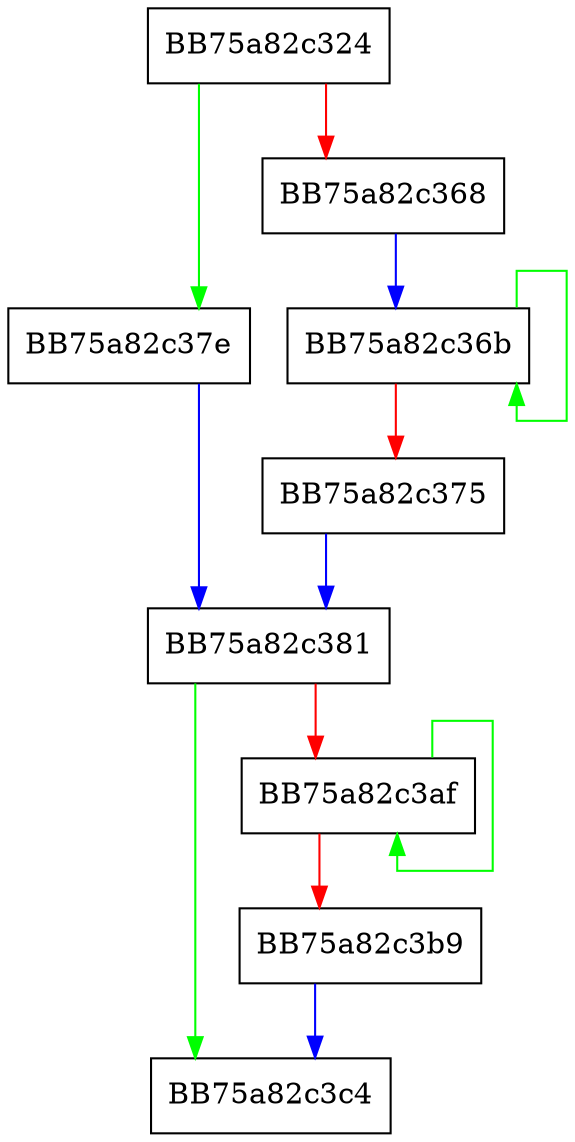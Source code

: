 digraph McTemplateU0qzxz_MPEventWriteTransfer {
  node [shape="box"];
  graph [splines=ortho];
  BB75a82c324 -> BB75a82c37e [color="green"];
  BB75a82c324 -> BB75a82c368 [color="red"];
  BB75a82c368 -> BB75a82c36b [color="blue"];
  BB75a82c36b -> BB75a82c36b [color="green"];
  BB75a82c36b -> BB75a82c375 [color="red"];
  BB75a82c375 -> BB75a82c381 [color="blue"];
  BB75a82c37e -> BB75a82c381 [color="blue"];
  BB75a82c381 -> BB75a82c3c4 [color="green"];
  BB75a82c381 -> BB75a82c3af [color="red"];
  BB75a82c3af -> BB75a82c3af [color="green"];
  BB75a82c3af -> BB75a82c3b9 [color="red"];
  BB75a82c3b9 -> BB75a82c3c4 [color="blue"];
}